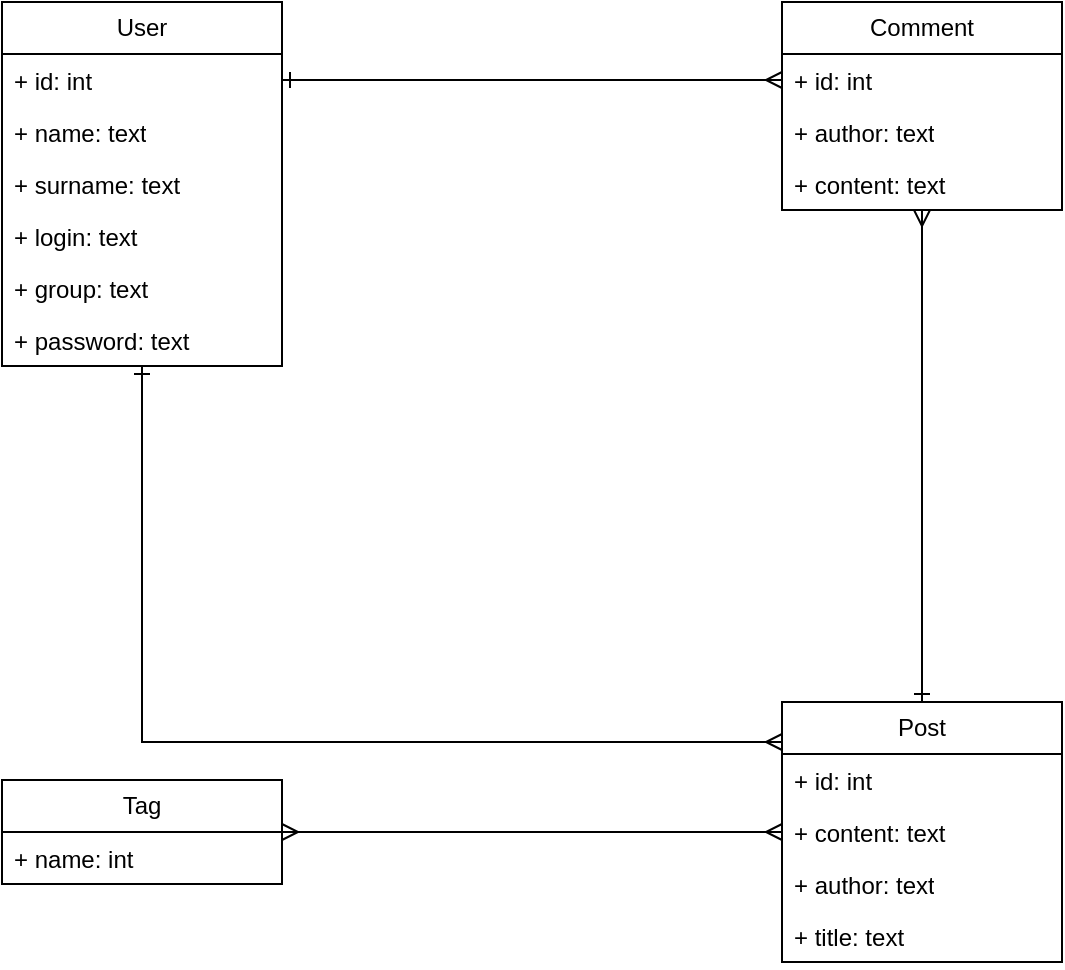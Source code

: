 <mxfile version="21.7.5" type="device">
  <diagram name="Page-1" id="Mu1nUd9l0Tb6DWWSVQGG">
    <mxGraphModel dx="969" dy="658" grid="1" gridSize="10" guides="1" tooltips="1" connect="1" arrows="1" fold="1" page="1" pageScale="1" pageWidth="827" pageHeight="1169" math="0" shadow="0">
      <root>
        <mxCell id="0" />
        <mxCell id="1" parent="0" />
        <mxCell id="aL01SQ38QWiNIF8gL-f--33" style="edgeStyle=orthogonalEdgeStyle;shape=connector;rounded=0;orthogonalLoop=1;jettySize=auto;html=1;labelBackgroundColor=default;strokeColor=default;fontFamily=Helvetica;fontSize=11;fontColor=default;startArrow=ERone;startFill=0;endArrow=ERmany;endFill=0;" edge="1" parent="1" source="aL01SQ38QWiNIF8gL-f--1" target="aL01SQ38QWiNIF8gL-f--15">
          <mxGeometry relative="1" as="geometry">
            <Array as="points">
              <mxPoint x="140" y="650" />
            </Array>
          </mxGeometry>
        </mxCell>
        <mxCell id="aL01SQ38QWiNIF8gL-f--1" value="User" style="swimlane;fontStyle=0;childLayout=stackLayout;horizontal=1;startSize=26;fillColor=none;horizontalStack=0;resizeParent=1;resizeParentMax=0;resizeLast=0;collapsible=1;marginBottom=0;whiteSpace=wrap;html=1;" vertex="1" parent="1">
          <mxGeometry x="70" y="280" width="140" height="182" as="geometry" />
        </mxCell>
        <mxCell id="aL01SQ38QWiNIF8gL-f--2" value="+ id: int" style="text;strokeColor=none;fillColor=none;align=left;verticalAlign=top;spacingLeft=4;spacingRight=4;overflow=hidden;rotatable=0;points=[[0,0.5],[1,0.5]];portConstraint=eastwest;whiteSpace=wrap;html=1;" vertex="1" parent="aL01SQ38QWiNIF8gL-f--1">
          <mxGeometry y="26" width="140" height="26" as="geometry" />
        </mxCell>
        <mxCell id="aL01SQ38QWiNIF8gL-f--3" value="+ name: text" style="text;strokeColor=none;fillColor=none;align=left;verticalAlign=top;spacingLeft=4;spacingRight=4;overflow=hidden;rotatable=0;points=[[0,0.5],[1,0.5]];portConstraint=eastwest;whiteSpace=wrap;html=1;" vertex="1" parent="aL01SQ38QWiNIF8gL-f--1">
          <mxGeometry y="52" width="140" height="26" as="geometry" />
        </mxCell>
        <mxCell id="aL01SQ38QWiNIF8gL-f--4" value="+ surname: text" style="text;strokeColor=none;fillColor=none;align=left;verticalAlign=top;spacingLeft=4;spacingRight=4;overflow=hidden;rotatable=0;points=[[0,0.5],[1,0.5]];portConstraint=eastwest;whiteSpace=wrap;html=1;" vertex="1" parent="aL01SQ38QWiNIF8gL-f--1">
          <mxGeometry y="78" width="140" height="26" as="geometry" />
        </mxCell>
        <mxCell id="aL01SQ38QWiNIF8gL-f--5" value="+ login: text" style="text;strokeColor=none;fillColor=none;align=left;verticalAlign=top;spacingLeft=4;spacingRight=4;overflow=hidden;rotatable=0;points=[[0,0.5],[1,0.5]];portConstraint=eastwest;whiteSpace=wrap;html=1;" vertex="1" parent="aL01SQ38QWiNIF8gL-f--1">
          <mxGeometry y="104" width="140" height="26" as="geometry" />
        </mxCell>
        <mxCell id="aL01SQ38QWiNIF8gL-f--6" value="+ group: text" style="text;strokeColor=none;fillColor=none;align=left;verticalAlign=top;spacingLeft=4;spacingRight=4;overflow=hidden;rotatable=0;points=[[0,0.5],[1,0.5]];portConstraint=eastwest;whiteSpace=wrap;html=1;" vertex="1" parent="aL01SQ38QWiNIF8gL-f--1">
          <mxGeometry y="130" width="140" height="26" as="geometry" />
        </mxCell>
        <mxCell id="aL01SQ38QWiNIF8gL-f--7" value="+ password: text" style="text;strokeColor=none;fillColor=none;align=left;verticalAlign=top;spacingLeft=4;spacingRight=4;overflow=hidden;rotatable=0;points=[[0,0.5],[1,0.5]];portConstraint=eastwest;whiteSpace=wrap;html=1;" vertex="1" parent="aL01SQ38QWiNIF8gL-f--1">
          <mxGeometry y="156" width="140" height="26" as="geometry" />
        </mxCell>
        <mxCell id="aL01SQ38QWiNIF8gL-f--8" value="Comment" style="swimlane;fontStyle=0;childLayout=stackLayout;horizontal=1;startSize=26;fillColor=none;horizontalStack=0;resizeParent=1;resizeParentMax=0;resizeLast=0;collapsible=1;marginBottom=0;whiteSpace=wrap;html=1;" vertex="1" parent="1">
          <mxGeometry x="460" y="280" width="140" height="104" as="geometry" />
        </mxCell>
        <mxCell id="aL01SQ38QWiNIF8gL-f--9" value="+ id: int" style="text;strokeColor=none;fillColor=none;align=left;verticalAlign=top;spacingLeft=4;spacingRight=4;overflow=hidden;rotatable=0;points=[[0,0.5],[1,0.5]];portConstraint=eastwest;whiteSpace=wrap;html=1;" vertex="1" parent="aL01SQ38QWiNIF8gL-f--8">
          <mxGeometry y="26" width="140" height="26" as="geometry" />
        </mxCell>
        <mxCell id="aL01SQ38QWiNIF8gL-f--10" value="+ author: text" style="text;strokeColor=none;fillColor=none;align=left;verticalAlign=top;spacingLeft=4;spacingRight=4;overflow=hidden;rotatable=0;points=[[0,0.5],[1,0.5]];portConstraint=eastwest;whiteSpace=wrap;html=1;" vertex="1" parent="aL01SQ38QWiNIF8gL-f--8">
          <mxGeometry y="52" width="140" height="26" as="geometry" />
        </mxCell>
        <mxCell id="aL01SQ38QWiNIF8gL-f--11" value="+ content: text" style="text;strokeColor=none;fillColor=none;align=left;verticalAlign=top;spacingLeft=4;spacingRight=4;overflow=hidden;rotatable=0;points=[[0,0.5],[1,0.5]];portConstraint=eastwest;whiteSpace=wrap;html=1;" vertex="1" parent="aL01SQ38QWiNIF8gL-f--8">
          <mxGeometry y="78" width="140" height="26" as="geometry" />
        </mxCell>
        <mxCell id="aL01SQ38QWiNIF8gL-f--31" style="edgeStyle=orthogonalEdgeStyle;shape=connector;rounded=0;orthogonalLoop=1;jettySize=auto;html=1;labelBackgroundColor=default;strokeColor=default;fontFamily=Helvetica;fontSize=11;fontColor=default;startArrow=ERone;startFill=0;endArrow=ERmany;endFill=0;" edge="1" parent="1" source="aL01SQ38QWiNIF8gL-f--15" target="aL01SQ38QWiNIF8gL-f--8">
          <mxGeometry relative="1" as="geometry" />
        </mxCell>
        <mxCell id="aL01SQ38QWiNIF8gL-f--15" value="Post" style="swimlane;fontStyle=0;childLayout=stackLayout;horizontal=1;startSize=26;fillColor=none;horizontalStack=0;resizeParent=1;resizeParentMax=0;resizeLast=0;collapsible=1;marginBottom=0;whiteSpace=wrap;html=1;" vertex="1" parent="1">
          <mxGeometry x="460" y="630" width="140" height="130" as="geometry" />
        </mxCell>
        <mxCell id="aL01SQ38QWiNIF8gL-f--16" value="+ id: int" style="text;strokeColor=none;fillColor=none;align=left;verticalAlign=top;spacingLeft=4;spacingRight=4;overflow=hidden;rotatable=0;points=[[0,0.5],[1,0.5]];portConstraint=eastwest;whiteSpace=wrap;html=1;" vertex="1" parent="aL01SQ38QWiNIF8gL-f--15">
          <mxGeometry y="26" width="140" height="26" as="geometry" />
        </mxCell>
        <mxCell id="aL01SQ38QWiNIF8gL-f--17" value="+ content: text" style="text;strokeColor=none;fillColor=none;align=left;verticalAlign=top;spacingLeft=4;spacingRight=4;overflow=hidden;rotatable=0;points=[[0,0.5],[1,0.5]];portConstraint=eastwest;whiteSpace=wrap;html=1;" vertex="1" parent="aL01SQ38QWiNIF8gL-f--15">
          <mxGeometry y="52" width="140" height="26" as="geometry" />
        </mxCell>
        <mxCell id="aL01SQ38QWiNIF8gL-f--18" value="+ author: text" style="text;strokeColor=none;fillColor=none;align=left;verticalAlign=top;spacingLeft=4;spacingRight=4;overflow=hidden;rotatable=0;points=[[0,0.5],[1,0.5]];portConstraint=eastwest;whiteSpace=wrap;html=1;" vertex="1" parent="aL01SQ38QWiNIF8gL-f--15">
          <mxGeometry y="78" width="140" height="26" as="geometry" />
        </mxCell>
        <mxCell id="aL01SQ38QWiNIF8gL-f--19" value="+ title: text" style="text;strokeColor=none;fillColor=none;align=left;verticalAlign=top;spacingLeft=4;spacingRight=4;overflow=hidden;rotatable=0;points=[[0,0.5],[1,0.5]];portConstraint=eastwest;whiteSpace=wrap;html=1;" vertex="1" parent="aL01SQ38QWiNIF8gL-f--15">
          <mxGeometry y="104" width="140" height="26" as="geometry" />
        </mxCell>
        <mxCell id="aL01SQ38QWiNIF8gL-f--32" style="edgeStyle=orthogonalEdgeStyle;shape=connector;rounded=0;orthogonalLoop=1;jettySize=auto;html=1;labelBackgroundColor=default;strokeColor=default;fontFamily=Helvetica;fontSize=11;fontColor=default;startArrow=ERmany;startFill=0;endArrow=ERmany;endFill=0;" edge="1" parent="1" source="aL01SQ38QWiNIF8gL-f--22" target="aL01SQ38QWiNIF8gL-f--15">
          <mxGeometry relative="1" as="geometry" />
        </mxCell>
        <mxCell id="aL01SQ38QWiNIF8gL-f--22" value="Tag" style="swimlane;fontStyle=0;childLayout=stackLayout;horizontal=1;startSize=26;fillColor=none;horizontalStack=0;resizeParent=1;resizeParentMax=0;resizeLast=0;collapsible=1;marginBottom=0;whiteSpace=wrap;html=1;" vertex="1" parent="1">
          <mxGeometry x="70" y="669" width="140" height="52" as="geometry" />
        </mxCell>
        <mxCell id="aL01SQ38QWiNIF8gL-f--24" value="+ name: int" style="text;strokeColor=none;fillColor=none;align=left;verticalAlign=top;spacingLeft=4;spacingRight=4;overflow=hidden;rotatable=0;points=[[0,0.5],[1,0.5]];portConstraint=eastwest;whiteSpace=wrap;html=1;" vertex="1" parent="aL01SQ38QWiNIF8gL-f--22">
          <mxGeometry y="26" width="140" height="26" as="geometry" />
        </mxCell>
        <mxCell id="aL01SQ38QWiNIF8gL-f--29" style="edgeStyle=orthogonalEdgeStyle;rounded=0;orthogonalLoop=1;jettySize=auto;html=1;exitX=1;exitY=0.5;exitDx=0;exitDy=0;entryX=0;entryY=0.5;entryDx=0;entryDy=0;endArrow=ERmany;endFill=0;startArrow=ERone;startFill=0;" edge="1" parent="1" source="aL01SQ38QWiNIF8gL-f--2" target="aL01SQ38QWiNIF8gL-f--9">
          <mxGeometry relative="1" as="geometry" />
        </mxCell>
      </root>
    </mxGraphModel>
  </diagram>
</mxfile>
